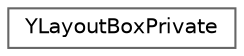 digraph "Graphical Class Hierarchy"
{
 // LATEX_PDF_SIZE
  bgcolor="transparent";
  edge [fontname=Helvetica,fontsize=10,labelfontname=Helvetica,labelfontsize=10];
  node [fontname=Helvetica,fontsize=10,shape=box,height=0.2,width=0.4];
  rankdir="LR";
  Node0 [id="Node000000",label="YLayoutBoxPrivate",height=0.2,width=0.4,color="grey40", fillcolor="white", style="filled",URL="$structYLayoutBoxPrivate.html",tooltip=" "];
}
